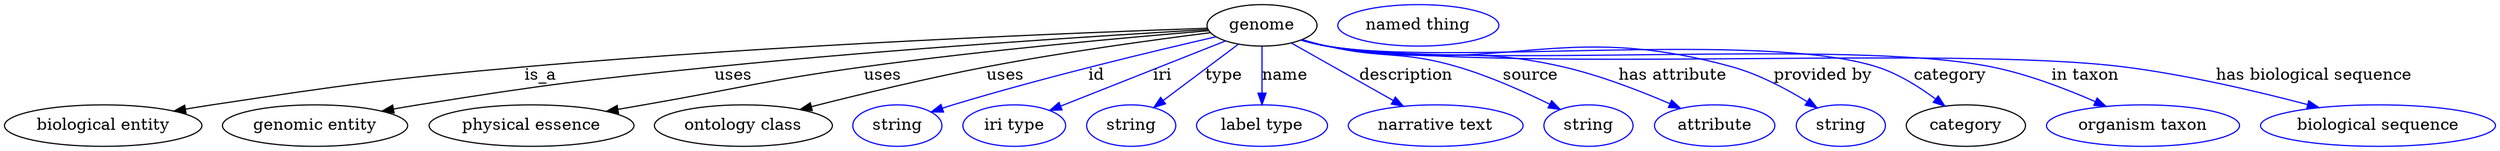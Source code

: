 digraph {
	graph [bb="0,0,2148.5,123"];
	node [label="\N"];
	genome	[height=0.5,
		label=genome,
		pos="1085.1,105",
		width=1.3179];
	"biological entity"	[height=0.5,
		pos="85.142,18",
		width=2.3651];
	genome -> "biological entity"	[label=is_a,
		lp="462.14,61.5",
		pos="e,146.24,30.57 1037.9,102.49 932.15,98.874 668.24,88.525 448.14,69 328.16,58.357 298.23,54.059 179.14,36 171.73,34.876 164.01,33.619 \
156.31,32.312"];
	"genomic entity"	[height=0.5,
		pos="268.14,18",
		width=2.2206];
	genome -> "genomic entity"	[label=uses,
		lp="628.64,61.5",
		pos="e,325.98,30.57 1038.4,101.39 953.43,96.466 768,84.839 612.14,69 498.45,57.446 469.98,54.062 357.14,36 350.36,34.914 343.3,33.704 \
336.26,32.444"];
	"physical essence"	[height=0.5,
		pos="454.14,18",
		width=2.4553];
	genome -> "physical essence"	[label=uses,
		lp="757.64,61.5",
		pos="e,518.84,30.353 1039.1,100.36 973.01,94.888 847.45,83.621 741.14,69 656.23,57.322 635.58,50.731 551.14,36 543.88,34.733 536.32,33.411 \
528.75,32.088"];
	"ontology class"	[height=0.5,
		pos="637.14,18",
		width=2.1304];
	genome -> "ontology class"	[label=uses,
		lp="863.64,61.5",
		pos="e,686.1,31.944 1040.6,98.641 992.68,92.59 914.2,81.888 847.14,69 795.69,59.112 737.81,45.113 695.87,34.442"];
	id	[color=blue,
		height=0.5,
		label=string,
		pos="770.14,18",
		width=1.0652];
	genome -> id	[color=blue,
		label=id,
		lp="942.14,61.5",
		pos="e,799.19,29.766 1045.5,95.088 993.05,83.041 898.01,60.259 818.14,36 815.05,35.062 811.87,34.046 808.68,32.993",
		style=solid];
	iri	[color=blue,
		height=0.5,
		label="iri type",
		pos="871.14,18",
		width=1.2277];
	genome -> iri	[color=blue,
		label=iri,
		lp="999.14,61.5",
		pos="e,901.81,31.18 1053.6,91.458 1015.8,76.452 952.48,51.307 911.27,34.938",
		style=solid];
	type	[color=blue,
		height=0.5,
		label=string,
		pos="972.14,18",
		width=1.0652];
	genome -> type	[color=blue,
		label=type,
		lp="1052.1,61.5",
		pos="e,991.7,33.71 1064.7,88.607 1046.5,74.96 1019.9,54.914 999.84,39.835",
		style=solid];
	name	[color=blue,
		height=0.5,
		label="label type",
		pos="1085.1,18",
		width=1.5707];
	genome -> name	[color=blue,
		label=name,
		lp="1105.1,61.5",
		pos="e,1085.1,36.175 1085.1,86.799 1085.1,75.163 1085.1,59.548 1085.1,46.237",
		style=solid];
	description	[color=blue,
		height=0.5,
		label="narrative text",
		pos="1235.1,18",
		width=2.0943];
	genome -> description	[color=blue,
		label=description,
		lp="1209.6,61.5",
		pos="e,1207.3,34.791 1110.6,89.581 1134.7,75.921 1171.2,55.256 1198.4,39.811",
		style=solid];
	source	[color=blue,
		height=0.5,
		label=string,
		pos="1367.1,18",
		width=1.0652];
	genome -> source	[color=blue,
		label=source,
		lp="1317.1,61.5",
		pos="e,1342.7,32.029 1119.9,92.646 1126.9,90.59 1134.2,88.596 1141.1,87 1190.7,75.587 1205.4,83.409 1254.1,69 1281.9,60.809 1311.7,47.388 \
1333.8,36.512",
		style=solid];
	"has attribute"	[color=blue,
		height=0.5,
		label=attribute,
		pos="1475.1,18",
		width=1.4443];
	genome -> "has attribute"	[color=blue,
		label="has attribute",
		lp="1440.1,61.5",
		pos="e,1445.9,32.945 1119.2,92.434 1126.4,90.345 1134,88.391 1141.1,87 1230.5,69.688 1256.5,89.537 1345.1,69 1376.9,61.646 1411.2,48.176 \
1436.7,37.069",
		style=solid];
	"provided by"	[color=blue,
		height=0.5,
		label=string,
		pos="1583.1,18",
		width=1.0652];
	genome -> "provided by"	[color=blue,
		label="provided by",
		lp="1568.6,61.5",
		pos="e,1562.7,33.578 1118.9,92.317 1126.1,90.208 1133.8,88.277 1141.1,87 1294.6,60.179 1341.2,111.24 1491.1,69 1513.6,62.661 1536.7,50.076 \
1554.2,39.118",
		style=solid];
	category	[height=0.5,
		pos="1691.1,18",
		width=1.4263];
	genome -> category	[color=blue,
		label=category,
		lp="1678.6,61.5",
		pos="e,1673,35.109 1118.9,92.241 1126.1,90.138 1133.8,88.228 1141.1,87 1245.1,69.547 1514.8,101.15 1615.1,69 1633.2,63.216 1651,51.857 \
1664.9,41.426",
		style=solid];
	"in taxon"	[color=blue,
		height=0.5,
		label="organism taxon",
		pos="1844.1,18",
		width=2.3109];
	genome -> "in taxon"	[color=blue,
		label="in taxon",
		lp="1795.1,61.5",
		pos="e,1812.5,34.647 1118.9,92.205 1126.1,90.104 1133.8,88.204 1141.1,87 1266.8,66.318 1589.3,94.221 1714.1,69 1745,62.76 1778.2,49.912 \
1803.3,38.802",
		style=solid];
	"has biological sequence"	[color=blue,
		height=0.5,
		label="biological sequence",
		pos="2047.1,18",
		width=2.8164];
	genome -> "has biological sequence"	[color=blue,
		label="has biological sequence",
		lp="1998.6,61.5",
		pos="e,1996.3,33.619 1118.9,92.175 1126.1,90.077 1133.8,88.185 1141.1,87 1291.9,62.599 1676.6,88.09 1828.1,69 1882.3,62.171 1942.8,47.843 \
1986.4,36.269",
		style=solid];
	"named thing_category"	[color=blue,
		height=0.5,
		label="named thing",
		pos="1220.1,105",
		width=1.9318];
}
